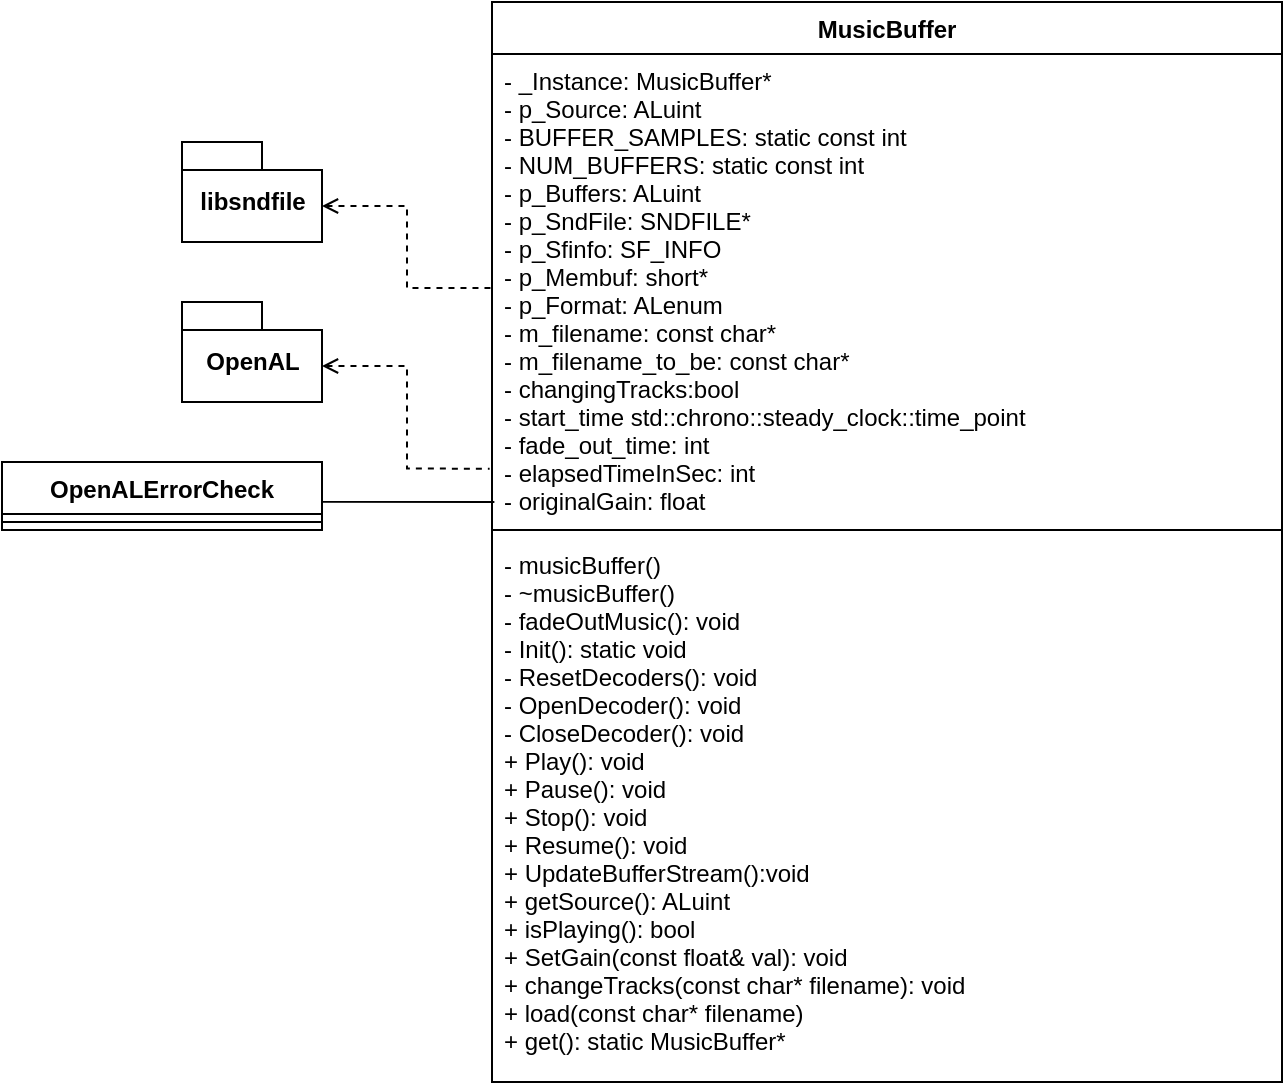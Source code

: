 <mxfile version="14.1.8" type="device"><diagram name="Page-1" id="c4acf3e9-155e-7222-9cf6-157b1a14988f"><mxGraphModel dx="1551" dy="1151" grid="1" gridSize="10" guides="1" tooltips="1" connect="1" arrows="1" fold="1" page="1" pageScale="1" pageWidth="850" pageHeight="1100" background="#ffffff" math="0" shadow="0"><root><mxCell id="0"/><mxCell id="1" parent="0"/><mxCell id="r8dS2gVeJp_vVBCQ0rS2-1" value="MusicBuffer" style="swimlane;fontStyle=1;align=center;verticalAlign=top;childLayout=stackLayout;horizontal=1;startSize=26;horizontalStack=0;resizeParent=1;resizeParentMax=0;resizeLast=0;collapsible=1;marginBottom=0;fillColor=#FFFFFF;" parent="1" vertex="1"><mxGeometry x="345" y="80" width="395" height="540" as="geometry"/></mxCell><mxCell id="r8dS2gVeJp_vVBCQ0rS2-2" value="- _Instance: MusicBuffer*&#10;- p_Source: ALuint&#10;- BUFFER_SAMPLES: static const int&#10;- NUM_BUFFERS: static const int&#10;- p_Buffers: ALuint&#10;- p_SndFile: SNDFILE*&#10;- p_Sfinfo: SF_INFO&#10;- p_Membuf: short*&#10;- p_Format: ALenum&#10;- m_filename: const char*&#10;- m_filename_to_be: const char*&#10;- changingTracks:bool&#10;- start_time std::chrono::steady_clock::time_point&#10;- fade_out_time: int&#10;- elapsedTimeInSec: int&#10;- originalGain: float  " style="text;align=left;verticalAlign=top;spacingLeft=4;spacingRight=4;overflow=hidden;rotatable=0;points=[[0,0.5],[1,0.5]];portConstraint=eastwest;" parent="r8dS2gVeJp_vVBCQ0rS2-1" vertex="1"><mxGeometry y="26" width="395" height="234" as="geometry"/></mxCell><mxCell id="r8dS2gVeJp_vVBCQ0rS2-3" value="" style="line;strokeWidth=1;fillColor=none;align=left;verticalAlign=middle;spacingTop=-1;spacingLeft=3;spacingRight=3;rotatable=0;labelPosition=right;points=[];portConstraint=eastwest;" parent="r8dS2gVeJp_vVBCQ0rS2-1" vertex="1"><mxGeometry y="260" width="395" height="8" as="geometry"/></mxCell><mxCell id="r8dS2gVeJp_vVBCQ0rS2-4" value="- musicBuffer()&#10;- ~musicBuffer()&#10;- fadeOutMusic(): void&#10;- Init(): static void&#10;- ResetDecoders(): void&#10;- OpenDecoder(): void&#10;- CloseDecoder(): void&#10;+ Play(): void&#10;+ Pause(): void&#10;+ Stop(): void&#10;+ Resume(): void&#10;+ UpdateBufferStream():void&#10;+ getSource(): ALuint&#10;+ isPlaying(): bool&#10;+ SetGain(const float&amp; val): void&#10;+ changeTracks(const char* filename): void&#10;+ load(const char* filename)&#10;+ get(): static MusicBuffer*" style="text;strokeColor=none;fillColor=none;align=left;verticalAlign=top;spacingLeft=4;spacingRight=4;overflow=hidden;rotatable=0;points=[[0,0.5],[1,0.5]];portConstraint=eastwest;" parent="r8dS2gVeJp_vVBCQ0rS2-1" vertex="1"><mxGeometry y="268" width="395" height="272" as="geometry"/></mxCell><mxCell id="r8dS2gVeJp_vVBCQ0rS2-10" style="edgeStyle=orthogonalEdgeStyle;rounded=0;orthogonalLoop=1;jettySize=auto;html=1;exitX=0;exitY=0;exitDx=70;exitDy=32;exitPerimeter=0;entryX=0;entryY=0.5;entryDx=0;entryDy=0;endArrow=none;endFill=0;startArrow=open;startFill=0;dashed=1;" parent="1" source="r8dS2gVeJp_vVBCQ0rS2-9" target="r8dS2gVeJp_vVBCQ0rS2-2" edge="1"><mxGeometry relative="1" as="geometry"/></mxCell><mxCell id="r8dS2gVeJp_vVBCQ0rS2-9" value="libsndfile" style="shape=folder;fontStyle=1;spacingTop=10;tabWidth=40;tabHeight=14;tabPosition=left;html=1;" parent="1" vertex="1"><mxGeometry x="190" y="150" width="70" height="50" as="geometry"/></mxCell><mxCell id="r8dS2gVeJp_vVBCQ0rS2-12" style="edgeStyle=orthogonalEdgeStyle;rounded=0;orthogonalLoop=1;jettySize=auto;html=1;exitX=0;exitY=0;exitDx=70;exitDy=32;exitPerimeter=0;entryX=-0.003;entryY=0.886;entryDx=0;entryDy=0;entryPerimeter=0;endArrow=none;endFill=0;dashed=1;startArrow=open;startFill=0;" parent="1" source="r8dS2gVeJp_vVBCQ0rS2-11" target="r8dS2gVeJp_vVBCQ0rS2-2" edge="1"><mxGeometry relative="1" as="geometry"/></mxCell><mxCell id="r8dS2gVeJp_vVBCQ0rS2-11" value="OpenAL" style="shape=folder;fontStyle=1;spacingTop=10;tabWidth=40;tabHeight=14;tabPosition=left;html=1;" parent="1" vertex="1"><mxGeometry x="190" y="230" width="70" height="50" as="geometry"/></mxCell><mxCell id="r8dS2gVeJp_vVBCQ0rS2-13" value="OpenALErrorCheck" style="swimlane;fontStyle=1;align=center;verticalAlign=top;childLayout=stackLayout;horizontal=1;startSize=26;horizontalStack=0;resizeParent=1;resizeParentMax=0;resizeLast=0;collapsible=1;marginBottom=0;" parent="1" vertex="1"><mxGeometry x="100" y="310" width="160" height="34" as="geometry"/></mxCell><mxCell id="r8dS2gVeJp_vVBCQ0rS2-15" value="" style="line;strokeWidth=1;fillColor=none;align=left;verticalAlign=middle;spacingTop=-1;spacingLeft=3;spacingRight=3;rotatable=0;labelPosition=right;points=[];portConstraint=eastwest;" parent="r8dS2gVeJp_vVBCQ0rS2-13" vertex="1"><mxGeometry y="26" width="160" height="8" as="geometry"/></mxCell><mxCell id="r8dS2gVeJp_vVBCQ0rS2-17" style="edgeStyle=orthogonalEdgeStyle;rounded=0;orthogonalLoop=1;jettySize=auto;html=1;exitX=1;exitY=0.25;exitDx=0;exitDy=0;entryX=0.003;entryY=0.957;entryDx=0;entryDy=0;entryPerimeter=0;endArrow=none;endFill=0;" parent="1" source="r8dS2gVeJp_vVBCQ0rS2-13" target="r8dS2gVeJp_vVBCQ0rS2-2" edge="1"><mxGeometry relative="1" as="geometry"><mxPoint x="185" y="469" as="sourcePoint"/><Array as="points"><mxPoint x="260" y="330"/></Array></mxGeometry></mxCell></root></mxGraphModel></diagram></mxfile>